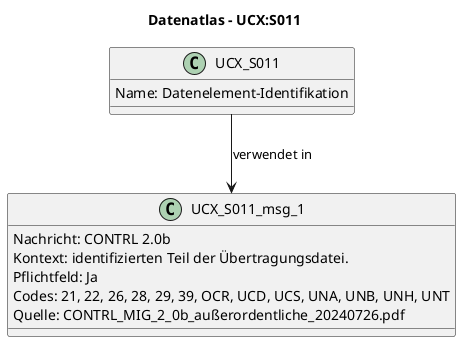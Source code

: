 @startuml
title Datenatlas – UCX:S011
class UCX_S011 {
  Name: Datenelement-Identifikation
}
class UCX_S011_msg_1 {
  Nachricht: CONTRL 2.0b
  Kontext: identifizierten Teil der Übertragungsdatei.
  Pflichtfeld: Ja
  Codes: 21, 22, 26, 28, 29, 39, OCR, UCD, UCS, UNA, UNB, UNH, UNT
  Quelle: CONTRL_MIG_2_0b_außerordentliche_20240726.pdf
}
UCX_S011 --> UCX_S011_msg_1 : verwendet in
@enduml